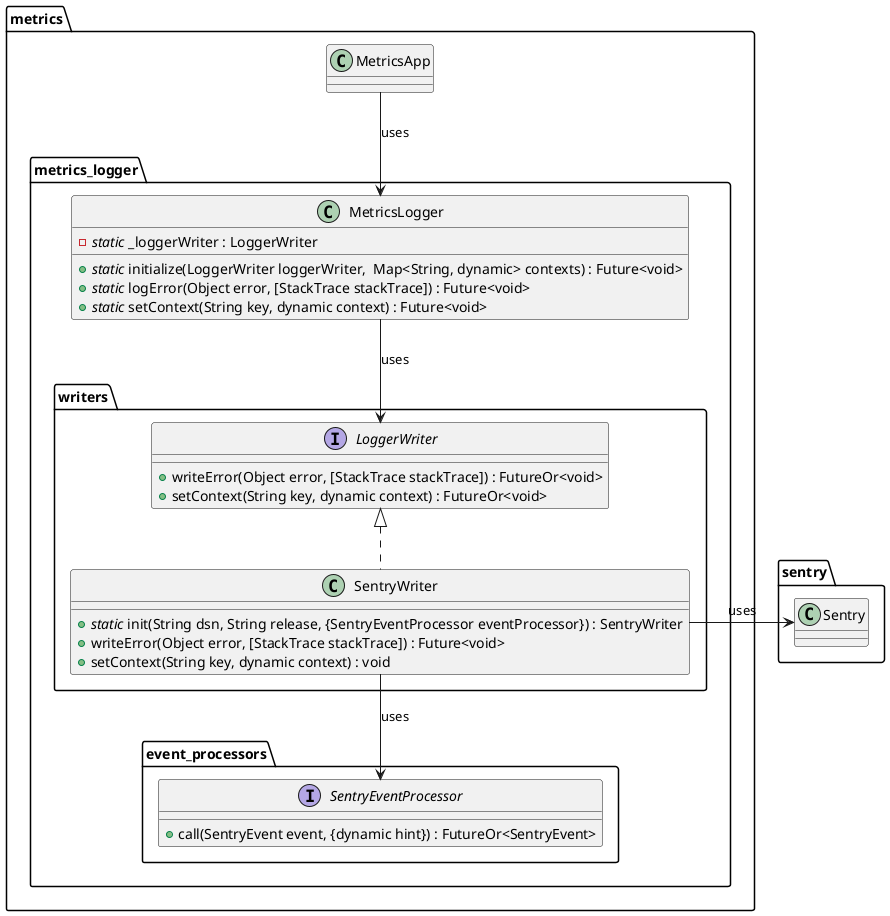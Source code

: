@startuml metrics_logger_class_diagram

package metrics {
  class MetricsApp {}

  package metrics_logger {
    package writers {
      interface LoggerWriter {
        + writeError(Object error, [StackTrace stackTrace]) : FutureOr<void>
        + setContext(String key, dynamic context) : FutureOr<void>
      }

      class SentryWriter implements LoggerWriter {
        + //static// init(String dsn, String release, {SentryEventProcessor eventProcessor}) : SentryWriter
        + writeError(Object error, [StackTrace stackTrace]) : Future<void>
        + setContext(String key, dynamic context) : void
      }
    }

    package event_processors {
      interface SentryEventProcessor {
        + call(SentryEvent event, {dynamic hint}) : FutureOr<SentryEvent>
      }
    }

    class MetricsLogger {
      - //static// _loggerWriter : LoggerWriter
      + //static// initialize(LoggerWriter loggerWriter,  Map<String, dynamic> contexts) : Future<void>
      + //static// logError(Object error, [StackTrace stackTrace]) : Future<void>
      + //static// setContext(String key, dynamic context) : Future<void>
    }
  }
}

package sentry {
  class Sentry {}
}

MetricsApp --> MetricsLogger : uses
MetricsLogger --> LoggerWriter : uses
SentryWriter -right-> Sentry : uses
SentryWriter --> SentryEventProcessor : uses

@enduml
